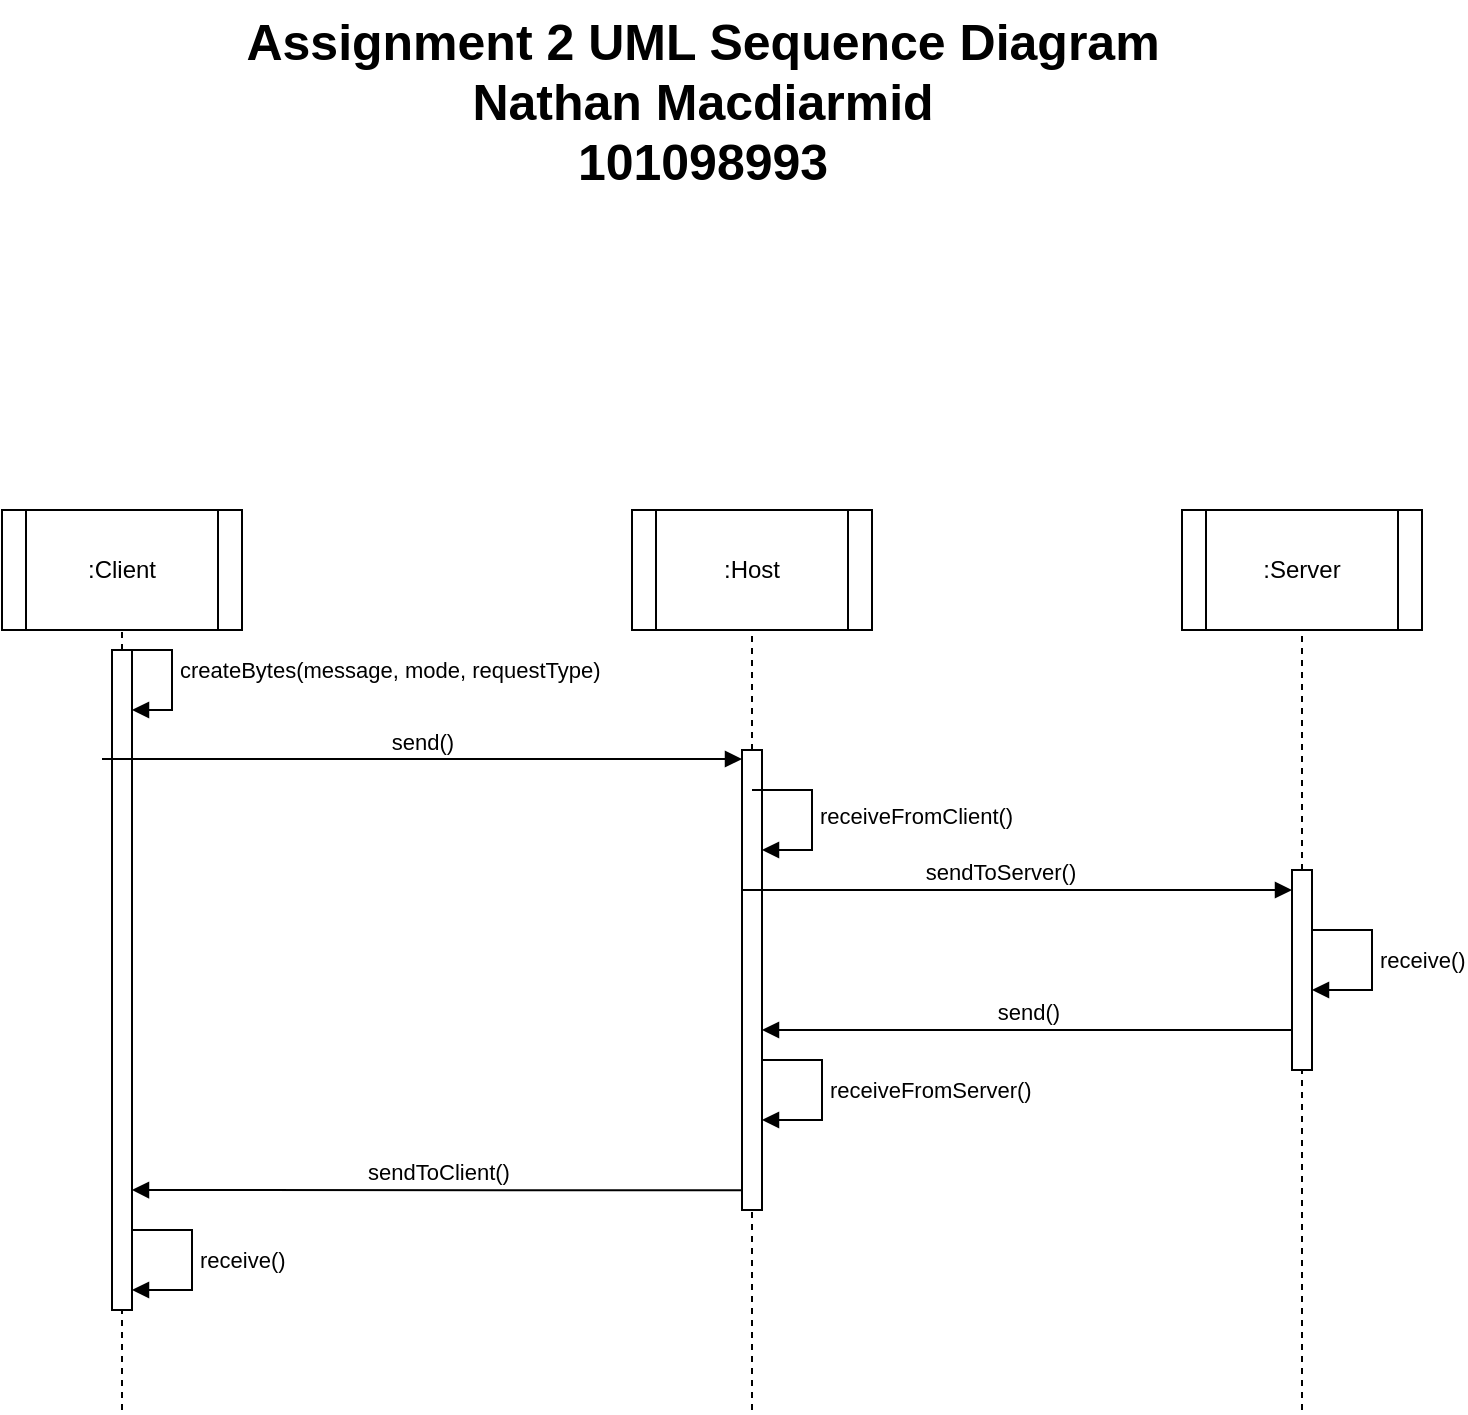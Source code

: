 <mxfile version="20.8.20" type="device"><diagram name="Page-1" id="S5A2Rhq36gFVXJn8bWv5"><mxGraphModel dx="1434" dy="764" grid="1" gridSize="10" guides="1" tooltips="1" connect="1" arrows="1" fold="1" page="1" pageScale="1" pageWidth="850" pageHeight="1100" math="0" shadow="0"><root><mxCell id="0"/><mxCell id="1" parent="0"/><mxCell id="I9waspLgEDSn2PlxVmk4-1" value=":Client" style="shape=process;whiteSpace=wrap;html=1;backgroundOutline=1;" vertex="1" parent="1"><mxGeometry x="70" y="325" width="120" height="60" as="geometry"/></mxCell><mxCell id="I9waspLgEDSn2PlxVmk4-4" value="" style="endArrow=none;dashed=1;html=1;rounded=0;entryX=0.5;entryY=1;entryDx=0;entryDy=0;startArrow=none;" edge="1" parent="1" source="I9waspLgEDSn2PlxVmk4-11" target="I9waspLgEDSn2PlxVmk4-1"><mxGeometry width="50" height="50" relative="1" as="geometry"><mxPoint x="130" y="957" as="sourcePoint"/><mxPoint x="290" y="145" as="targetPoint"/></mxGeometry></mxCell><mxCell id="I9waspLgEDSn2PlxVmk4-5" value=":Server" style="shape=process;whiteSpace=wrap;html=1;backgroundOutline=1;" vertex="1" parent="1"><mxGeometry x="660" y="325" width="120" height="60" as="geometry"/></mxCell><mxCell id="I9waspLgEDSn2PlxVmk4-6" value="" style="endArrow=none;dashed=1;html=1;rounded=0;entryX=0.5;entryY=1;entryDx=0;entryDy=0;startArrow=none;" edge="1" parent="1" target="I9waspLgEDSn2PlxVmk4-5" source="I9waspLgEDSn2PlxVmk4-21"><mxGeometry width="50" height="50" relative="1" as="geometry"><mxPoint x="720" y="1135" as="sourcePoint"/><mxPoint x="880" y="145" as="targetPoint"/></mxGeometry></mxCell><mxCell id="I9waspLgEDSn2PlxVmk4-7" value=":Host" style="shape=process;whiteSpace=wrap;html=1;backgroundOutline=1;" vertex="1" parent="1"><mxGeometry x="385" y="325" width="120" height="60" as="geometry"/></mxCell><mxCell id="I9waspLgEDSn2PlxVmk4-8" value="" style="endArrow=none;dashed=1;html=1;rounded=0;entryX=0.5;entryY=1;entryDx=0;entryDy=0;startArrow=none;" edge="1" parent="1" target="I9waspLgEDSn2PlxVmk4-7" source="I9waspLgEDSn2PlxVmk4-16"><mxGeometry width="50" height="50" relative="1" as="geometry"><mxPoint x="445" y="957" as="sourcePoint"/><mxPoint x="605" y="145" as="targetPoint"/></mxGeometry></mxCell><mxCell id="I9waspLgEDSn2PlxVmk4-12" value="createBytes(message, mode, requestType)" style="html=1;align=left;spacingLeft=2;endArrow=block;rounded=0;edgeStyle=orthogonalEdgeStyle;curved=0;rounded=0;" edge="1" target="I9waspLgEDSn2PlxVmk4-11" parent="1"><mxGeometry relative="1" as="geometry"><mxPoint x="125" y="395" as="sourcePoint"/><Array as="points"><mxPoint x="155" y="425"/></Array></mxGeometry></mxCell><mxCell id="I9waspLgEDSn2PlxVmk4-13" value="" style="endArrow=none;dashed=1;html=1;rounded=0;entryX=0.5;entryY=1;entryDx=0;entryDy=0;" edge="1" parent="1" target="I9waspLgEDSn2PlxVmk4-11"><mxGeometry width="50" height="50" relative="1" as="geometry"><mxPoint x="130" y="775" as="sourcePoint"/><mxPoint x="130" y="385" as="targetPoint"/></mxGeometry></mxCell><mxCell id="I9waspLgEDSn2PlxVmk4-11" value="" style="html=1;points=[];perimeter=orthogonalPerimeter;outlineConnect=0;targetShapes=umlLifeline;portConstraint=eastwest;newEdgeStyle={&quot;edgeStyle&quot;:&quot;elbowEdgeStyle&quot;,&quot;elbow&quot;:&quot;vertical&quot;,&quot;curved&quot;:0,&quot;rounded&quot;:0};" vertex="1" parent="1"><mxGeometry x="125" y="395" width="10" height="330" as="geometry"/></mxCell><mxCell id="I9waspLgEDSn2PlxVmk4-17" value="" style="endArrow=none;dashed=1;html=1;rounded=0;entryX=0.5;entryY=1;entryDx=0;entryDy=0;" edge="1" parent="1" target="I9waspLgEDSn2PlxVmk4-16"><mxGeometry width="50" height="50" relative="1" as="geometry"><mxPoint x="445" y="775" as="sourcePoint"/><mxPoint x="445" y="385" as="targetPoint"/></mxGeometry></mxCell><mxCell id="I9waspLgEDSn2PlxVmk4-16" value="" style="html=1;points=[];perimeter=orthogonalPerimeter;outlineConnect=0;targetShapes=umlLifeline;portConstraint=eastwest;newEdgeStyle={&quot;edgeStyle&quot;:&quot;elbowEdgeStyle&quot;,&quot;elbow&quot;:&quot;vertical&quot;,&quot;curved&quot;:0,&quot;rounded&quot;:0};" vertex="1" parent="1"><mxGeometry x="440" y="445" width="10" height="230" as="geometry"/></mxCell><mxCell id="I9waspLgEDSn2PlxVmk4-18" value="send()" style="html=1;verticalAlign=bottom;endArrow=block;edgeStyle=elbowEdgeStyle;elbow=vertical;curved=0;rounded=0;exitX=-0.5;exitY=0.165;exitDx=0;exitDy=0;exitPerimeter=0;" edge="1" parent="1" source="I9waspLgEDSn2PlxVmk4-11" target="I9waspLgEDSn2PlxVmk4-16"><mxGeometry width="80" relative="1" as="geometry"><mxPoint x="135" y="505" as="sourcePoint"/><mxPoint x="215" y="505" as="targetPoint"/></mxGeometry></mxCell><mxCell id="I9waspLgEDSn2PlxVmk4-19" value="receiveFromClient()" style="html=1;align=left;spacingLeft=2;endArrow=block;rounded=0;edgeStyle=orthogonalEdgeStyle;curved=0;rounded=0;" edge="1" parent="1" target="I9waspLgEDSn2PlxVmk4-16"><mxGeometry relative="1" as="geometry"><mxPoint x="445" y="465" as="sourcePoint"/><Array as="points"><mxPoint x="475" y="465"/><mxPoint x="475" y="495"/></Array><mxPoint x="500" y="495" as="targetPoint"/></mxGeometry></mxCell><mxCell id="I9waspLgEDSn2PlxVmk4-22" value="" style="endArrow=none;dashed=1;html=1;rounded=0;entryX=0.5;entryY=1;entryDx=0;entryDy=0;" edge="1" parent="1" target="I9waspLgEDSn2PlxVmk4-21"><mxGeometry width="50" height="50" relative="1" as="geometry"><mxPoint x="720" y="775" as="sourcePoint"/><mxPoint x="720" y="385" as="targetPoint"/></mxGeometry></mxCell><mxCell id="I9waspLgEDSn2PlxVmk4-21" value="" style="html=1;points=[];perimeter=orthogonalPerimeter;outlineConnect=0;targetShapes=umlLifeline;portConstraint=eastwest;newEdgeStyle={&quot;edgeStyle&quot;:&quot;elbowEdgeStyle&quot;,&quot;elbow&quot;:&quot;vertical&quot;,&quot;curved&quot;:0,&quot;rounded&quot;:0};" vertex="1" parent="1"><mxGeometry x="715" y="505" width="10" height="100" as="geometry"/></mxCell><mxCell id="I9waspLgEDSn2PlxVmk4-24" value="sendToServer()" style="html=1;verticalAlign=bottom;endArrow=block;edgeStyle=elbowEdgeStyle;elbow=vertical;curved=0;rounded=0;exitX=0;exitY=0.231;exitDx=0;exitDy=0;exitPerimeter=0;" edge="1" parent="1" source="I9waspLgEDSn2PlxVmk4-16" target="I9waspLgEDSn2PlxVmk4-21"><mxGeometry width="80" relative="1" as="geometry"><mxPoint x="460" y="545" as="sourcePoint"/><mxPoint x="540" y="545" as="targetPoint"/><Array as="points"><mxPoint x="460" y="515"/></Array></mxGeometry></mxCell><mxCell id="I9waspLgEDSn2PlxVmk4-25" value="receive()" style="html=1;align=left;spacingLeft=2;endArrow=block;rounded=0;edgeStyle=orthogonalEdgeStyle;curved=0;rounded=0;" edge="1" parent="1" target="I9waspLgEDSn2PlxVmk4-21"><mxGeometry relative="1" as="geometry"><mxPoint x="725" y="535" as="sourcePoint"/><Array as="points"><mxPoint x="755" y="535"/><mxPoint x="755" y="565"/></Array><mxPoint x="730" y="565" as="targetPoint"/></mxGeometry></mxCell><mxCell id="I9waspLgEDSn2PlxVmk4-26" value="send()" style="html=1;verticalAlign=bottom;endArrow=block;edgeStyle=elbowEdgeStyle;elbow=vertical;curved=0;rounded=0;entryX=1;entryY=0.609;entryDx=0;entryDy=0;entryPerimeter=0;" edge="1" parent="1" source="I9waspLgEDSn2PlxVmk4-21" target="I9waspLgEDSn2PlxVmk4-16"><mxGeometry width="80" relative="1" as="geometry"><mxPoint x="570" y="595" as="sourcePoint"/><mxPoint x="650" y="595" as="targetPoint"/></mxGeometry></mxCell><mxCell id="I9waspLgEDSn2PlxVmk4-27" value="receiveFromServer()" style="html=1;align=left;spacingLeft=2;endArrow=block;rounded=0;edgeStyle=orthogonalEdgeStyle;curved=0;rounded=0;" edge="1" parent="1" target="I9waspLgEDSn2PlxVmk4-16"><mxGeometry relative="1" as="geometry"><mxPoint x="450" y="600" as="sourcePoint"/><Array as="points"><mxPoint x="480" y="600"/><mxPoint x="480" y="630"/></Array><mxPoint x="455" y="630" as="targetPoint"/></mxGeometry></mxCell><mxCell id="I9waspLgEDSn2PlxVmk4-28" value="sendToClient()" style="html=1;verticalAlign=bottom;endArrow=block;edgeStyle=elbowEdgeStyle;elbow=vertical;curved=0;rounded=0;exitX=0;exitY=0.957;exitDx=0;exitDy=0;exitPerimeter=0;" edge="1" parent="1" source="I9waspLgEDSn2PlxVmk4-16" target="I9waspLgEDSn2PlxVmk4-11"><mxGeometry width="80" relative="1" as="geometry"><mxPoint x="290" y="585" as="sourcePoint"/><mxPoint x="370" y="585" as="targetPoint"/></mxGeometry></mxCell><mxCell id="I9waspLgEDSn2PlxVmk4-29" value="receive()" style="html=1;align=left;spacingLeft=2;endArrow=block;rounded=0;edgeStyle=orthogonalEdgeStyle;curved=0;rounded=0;" edge="1" parent="1" target="I9waspLgEDSn2PlxVmk4-11"><mxGeometry relative="1" as="geometry"><mxPoint x="135" y="685" as="sourcePoint"/><Array as="points"><mxPoint x="165" y="685"/><mxPoint x="165" y="715"/></Array><mxPoint x="140" y="715" as="targetPoint"/></mxGeometry></mxCell><mxCell id="I9waspLgEDSn2PlxVmk4-30" value="&lt;b style=&quot;font-size: 25px;&quot;&gt;Assignment 2 UML Sequence Diagram&lt;br&gt;Nathan Macdiarmid&lt;br&gt;101098993&lt;/b&gt;" style="text;html=1;align=center;verticalAlign=middle;resizable=0;points=[];autosize=1;strokeColor=none;fillColor=none;" vertex="1" parent="1"><mxGeometry x="180" y="70" width="480" height="100" as="geometry"/></mxCell></root></mxGraphModel></diagram></mxfile>